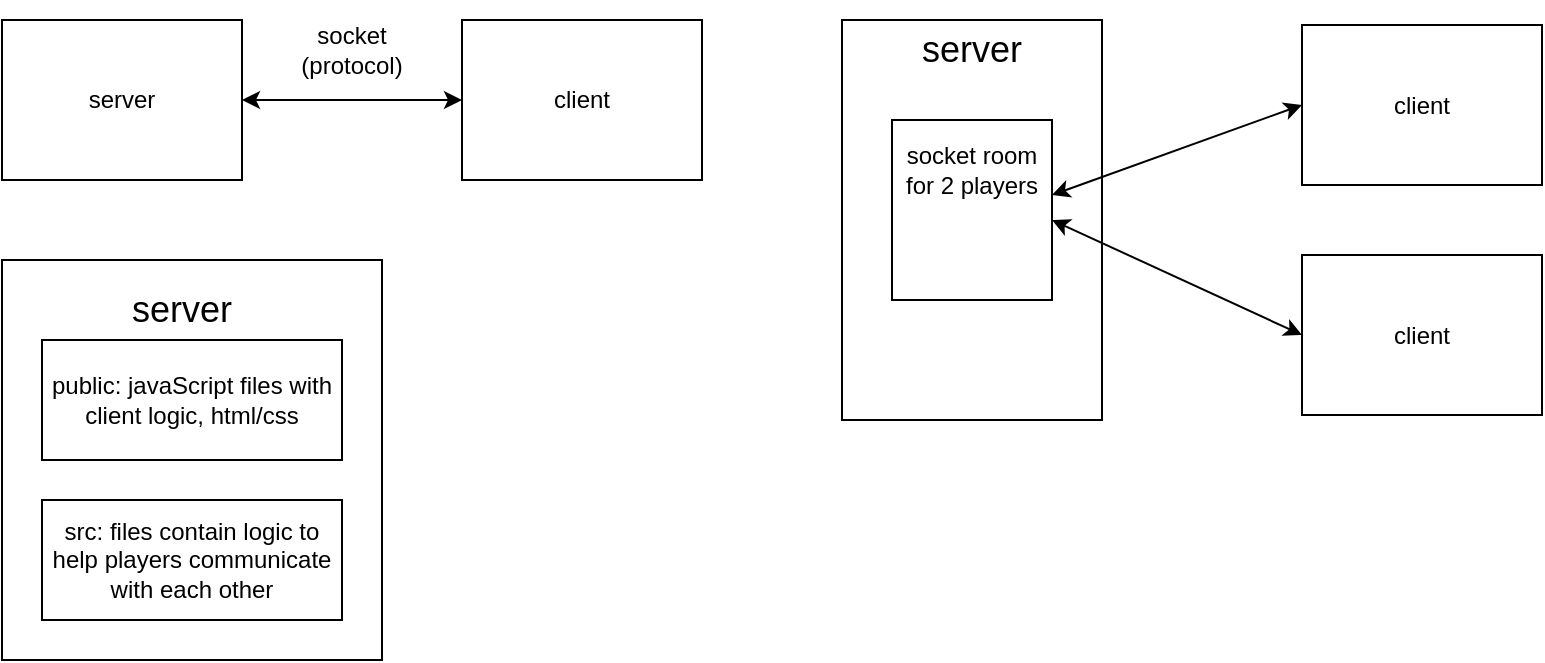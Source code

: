 <mxfile version="23.1.7" type="github">
  <diagram name="Page-1" id="7G-Kw1srW0fVWj_SxOim">
    <mxGraphModel dx="1120" dy="506" grid="1" gridSize="10" guides="1" tooltips="1" connect="1" arrows="1" fold="1" page="1" pageScale="1" pageWidth="850" pageHeight="1100" math="0" shadow="0">
      <root>
        <mxCell id="0" />
        <mxCell id="1" parent="0" />
        <mxCell id="3erMpisCx-1nsQBFbhVN-1" value="server" style="rounded=0;whiteSpace=wrap;html=1;" vertex="1" parent="1">
          <mxGeometry x="10" y="40" width="120" height="80" as="geometry" />
        </mxCell>
        <mxCell id="3erMpisCx-1nsQBFbhVN-2" value="client" style="rounded=0;whiteSpace=wrap;html=1;" vertex="1" parent="1">
          <mxGeometry x="240" y="40" width="120" height="80" as="geometry" />
        </mxCell>
        <mxCell id="3erMpisCx-1nsQBFbhVN-3" value="" style="endArrow=classic;startArrow=classic;html=1;rounded=0;exitX=1;exitY=0.5;exitDx=0;exitDy=0;entryX=0;entryY=0.5;entryDx=0;entryDy=0;" edge="1" parent="1" source="3erMpisCx-1nsQBFbhVN-1" target="3erMpisCx-1nsQBFbhVN-2">
          <mxGeometry width="50" height="50" relative="1" as="geometry">
            <mxPoint x="420" y="220" as="sourcePoint" />
            <mxPoint x="470" y="170" as="targetPoint" />
            <Array as="points" />
          </mxGeometry>
        </mxCell>
        <mxCell id="3erMpisCx-1nsQBFbhVN-5" value="socket (protocol)" style="text;html=1;align=center;verticalAlign=middle;whiteSpace=wrap;rounded=0;" vertex="1" parent="1">
          <mxGeometry x="140" y="40" width="90" height="30" as="geometry" />
        </mxCell>
        <mxCell id="3erMpisCx-1nsQBFbhVN-7" value="" style="rounded=0;whiteSpace=wrap;html=1;" vertex="1" parent="1">
          <mxGeometry x="10" y="160" width="190" height="200" as="geometry" />
        </mxCell>
        <mxCell id="3erMpisCx-1nsQBFbhVN-8" value="&lt;font style=&quot;font-size: 18px;&quot;&gt;server&lt;/font&gt;" style="text;html=1;align=center;verticalAlign=middle;whiteSpace=wrap;rounded=0;" vertex="1" parent="1">
          <mxGeometry x="60" y="160" width="80" height="50" as="geometry" />
        </mxCell>
        <mxCell id="3erMpisCx-1nsQBFbhVN-9" value="public: javaScript files with client logic, html/css" style="rounded=0;whiteSpace=wrap;html=1;" vertex="1" parent="1">
          <mxGeometry x="30" y="200" width="150" height="60" as="geometry" />
        </mxCell>
        <mxCell id="3erMpisCx-1nsQBFbhVN-10" value="src: files contain logic to help players communicate with each other" style="rounded=0;whiteSpace=wrap;html=1;" vertex="1" parent="1">
          <mxGeometry x="30" y="280" width="150" height="60" as="geometry" />
        </mxCell>
        <mxCell id="3erMpisCx-1nsQBFbhVN-11" value="client" style="rounded=0;whiteSpace=wrap;html=1;" vertex="1" parent="1">
          <mxGeometry x="660" y="157.5" width="120" height="80" as="geometry" />
        </mxCell>
        <mxCell id="3erMpisCx-1nsQBFbhVN-12" value="client" style="rounded=0;whiteSpace=wrap;html=1;" vertex="1" parent="1">
          <mxGeometry x="660" y="42.5" width="120" height="80" as="geometry" />
        </mxCell>
        <mxCell id="3erMpisCx-1nsQBFbhVN-15" value="" style="rounded=0;whiteSpace=wrap;html=1;" vertex="1" parent="1">
          <mxGeometry x="430" y="40" width="130" height="200" as="geometry" />
        </mxCell>
        <mxCell id="3erMpisCx-1nsQBFbhVN-16" value="&lt;font style=&quot;font-size: 18px;&quot;&gt;server&lt;/font&gt;" style="text;html=1;align=center;verticalAlign=middle;whiteSpace=wrap;rounded=0;" vertex="1" parent="1">
          <mxGeometry x="455" y="30" width="80" height="50" as="geometry" />
        </mxCell>
        <mxCell id="3erMpisCx-1nsQBFbhVN-17" value="" style="rounded=0;whiteSpace=wrap;html=1;" vertex="1" parent="1">
          <mxGeometry x="455" y="90" width="80" height="90" as="geometry" />
        </mxCell>
        <mxCell id="3erMpisCx-1nsQBFbhVN-18" value="&lt;font style=&quot;font-size: 12px;&quot;&gt;socket room for 2 players&lt;/font&gt;" style="text;html=1;align=center;verticalAlign=middle;whiteSpace=wrap;rounded=0;" vertex="1" parent="1">
          <mxGeometry x="455" y="90" width="80" height="50" as="geometry" />
        </mxCell>
        <mxCell id="3erMpisCx-1nsQBFbhVN-19" value="" style="endArrow=classic;startArrow=classic;html=1;rounded=0;entryX=0;entryY=0.5;entryDx=0;entryDy=0;exitX=1;exitY=0.75;exitDx=0;exitDy=0;" edge="1" parent="1" source="3erMpisCx-1nsQBFbhVN-18" target="3erMpisCx-1nsQBFbhVN-12">
          <mxGeometry width="50" height="50" relative="1" as="geometry">
            <mxPoint x="570" y="270" as="sourcePoint" />
            <mxPoint x="620" y="220" as="targetPoint" />
            <Array as="points" />
          </mxGeometry>
        </mxCell>
        <mxCell id="3erMpisCx-1nsQBFbhVN-20" value="" style="endArrow=classic;startArrow=classic;html=1;rounded=0;entryX=0;entryY=0.5;entryDx=0;entryDy=0;exitX=1;exitY=1;exitDx=0;exitDy=0;" edge="1" parent="1" source="3erMpisCx-1nsQBFbhVN-18" target="3erMpisCx-1nsQBFbhVN-11">
          <mxGeometry width="50" height="50" relative="1" as="geometry">
            <mxPoint x="545" y="138" as="sourcePoint" />
            <mxPoint x="670" y="93" as="targetPoint" />
            <Array as="points" />
          </mxGeometry>
        </mxCell>
      </root>
    </mxGraphModel>
  </diagram>
</mxfile>

